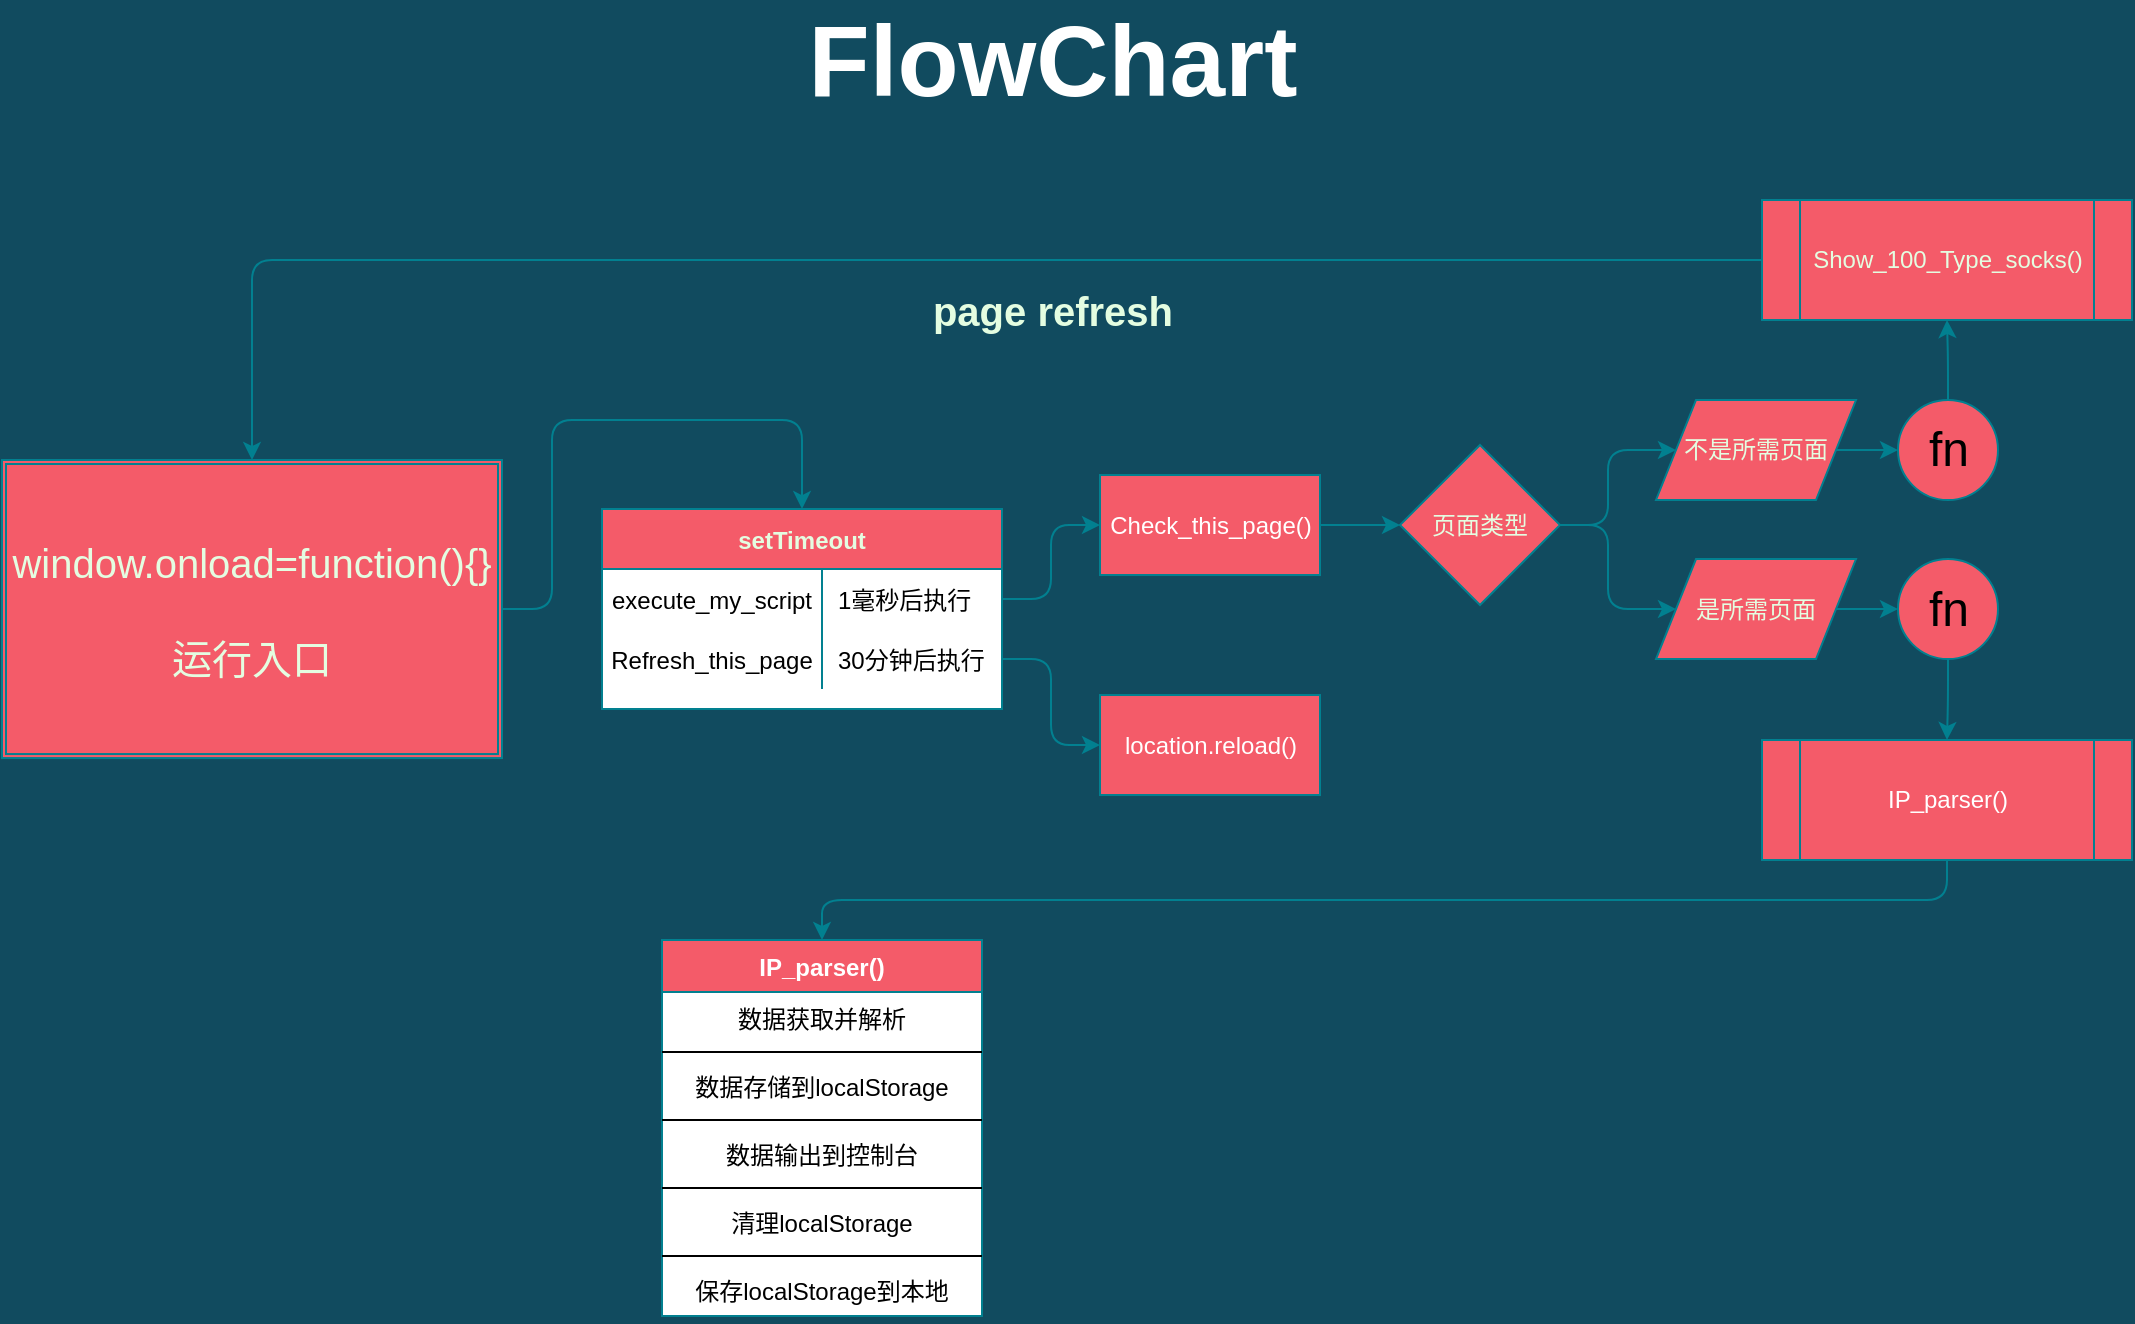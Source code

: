 <mxfile version="13.6.2" type="device"><diagram id="Hlgt5o53gvMyL2Va9By8" name="Page-1"><mxGraphModel dx="2031" dy="1233" grid="1" gridSize="10" guides="1" tooltips="1" connect="1" arrows="1" fold="1" page="1" pageScale="1" pageWidth="1169" pageHeight="827" background="#114B5F" math="0" shadow="0"><root><mxCell id="0"/><mxCell id="1" parent="0"/><mxCell id="nR0snbXBSvQ_aao1KSfC-162" style="edgeStyle=orthogonalEdgeStyle;curved=0;rounded=1;sketch=0;orthogonalLoop=1;jettySize=auto;html=1;exitX=1;exitY=0.5;exitDx=0;exitDy=0;entryX=0.5;entryY=0;entryDx=0;entryDy=0;labelBackgroundColor=none;startSize=26;strokeColor=#028090;fillColor=#F45B69;fontSize=12;fontColor=#000000;" parent="1" source="8cxnuptmULcnrOwa0h_f-19" target="8cxnuptmULcnrOwa0h_f-80" edge="1"><mxGeometry relative="1" as="geometry"/></mxCell><mxCell id="8cxnuptmULcnrOwa0h_f-19" value="window.onload=function(){}&lt;br&gt;&lt;br&gt;运行入口" style="shape=ext;double=1;rounded=0;whiteSpace=wrap;html=1;sketch=0;strokeColor=#028090;fillColor=#F45B69;fontColor=#E4FDE1;align=center;fontSize=20;" parent="1" vertex="1"><mxGeometry x="60" y="280" width="250" height="149.03" as="geometry"/></mxCell><mxCell id="nR0snbXBSvQ_aao1KSfC-14" style="edgeStyle=orthogonalEdgeStyle;curved=0;rounded=1;sketch=0;orthogonalLoop=1;jettySize=auto;html=1;exitX=1;exitY=0.5;exitDx=0;exitDy=0;entryX=0;entryY=0.5;entryDx=0;entryDy=0;strokeColor=#028090;fillColor=#F45B69;fontColor=#E4FDE1;" parent="1" source="8cxnuptmULcnrOwa0h_f-170" target="nR0snbXBSvQ_aao1KSfC-13" edge="1"><mxGeometry relative="1" as="geometry"/></mxCell><mxCell id="8cxnuptmULcnrOwa0h_f-170" value="Check_this_page()" style="html=1;rounded=0;comic=0;sketch=0;strokeColor=#028090;fillColor=#F45B69;align=center;fontColor=#FFFFFF;" parent="1" vertex="1"><mxGeometry x="609" y="287.51" width="110" height="50" as="geometry"/></mxCell><mxCell id="8cxnuptmULcnrOwa0h_f-172" value="location.reload()" style="html=1;rounded=0;comic=0;sketch=0;strokeColor=#028090;fillColor=#F45B69;align=center;fontColor=#FFFFFF;" parent="1" vertex="1"><mxGeometry x="609" y="397.51" width="110" height="50" as="geometry"/></mxCell><mxCell id="nR0snbXBSvQ_aao1KSfC-18" style="edgeStyle=orthogonalEdgeStyle;curved=0;rounded=1;sketch=0;orthogonalLoop=1;jettySize=auto;html=1;exitX=1;exitY=0.5;exitDx=0;exitDy=0;strokeColor=#028090;fillColor=#F45B69;fontColor=#E4FDE1;" parent="1" source="nR0snbXBSvQ_aao1KSfC-13" target="nR0snbXBSvQ_aao1KSfC-16" edge="1"><mxGeometry relative="1" as="geometry"/></mxCell><mxCell id="nR0snbXBSvQ_aao1KSfC-20" style="edgeStyle=orthogonalEdgeStyle;curved=0;rounded=1;sketch=0;orthogonalLoop=1;jettySize=auto;html=1;exitX=1;exitY=0.5;exitDx=0;exitDy=0;strokeColor=#028090;fillColor=#F45B69;fontColor=#E4FDE1;" parent="1" source="nR0snbXBSvQ_aao1KSfC-13" target="nR0snbXBSvQ_aao1KSfC-17" edge="1"><mxGeometry relative="1" as="geometry"/></mxCell><mxCell id="nR0snbXBSvQ_aao1KSfC-13" value="页面类型" style="rhombus;whiteSpace=wrap;html=1;rounded=0;sketch=0;strokeColor=#028090;fillColor=#F45B69;fontColor=#E4FDE1;" parent="1" vertex="1"><mxGeometry x="759" y="272.51" width="80" height="80" as="geometry"/></mxCell><mxCell id="nR0snbXBSvQ_aao1KSfC-24" style="edgeStyle=orthogonalEdgeStyle;curved=0;rounded=1;sketch=0;orthogonalLoop=1;jettySize=auto;html=1;exitX=1;exitY=0.5;exitDx=0;exitDy=0;entryX=0;entryY=0.5;entryDx=0;entryDy=0;entryPerimeter=0;strokeColor=#028090;fillColor=#F45B69;fontColor=#E4FDE1;" parent="1" source="nR0snbXBSvQ_aao1KSfC-16" target="nR0snbXBSvQ_aao1KSfC-21" edge="1"><mxGeometry relative="1" as="geometry"/></mxCell><mxCell id="nR0snbXBSvQ_aao1KSfC-16" value="不是所需页面" style="shape=parallelogram;perimeter=parallelogramPerimeter;whiteSpace=wrap;html=1;dashed=0;rounded=0;sketch=0;strokeColor=#028090;fillColor=#F45B69;fontColor=#E4FDE1;" parent="1" vertex="1"><mxGeometry x="887" y="250" width="100" height="50" as="geometry"/></mxCell><mxCell id="nR0snbXBSvQ_aao1KSfC-29" style="edgeStyle=orthogonalEdgeStyle;curved=0;rounded=1;sketch=0;orthogonalLoop=1;jettySize=auto;html=1;exitX=1;exitY=0.5;exitDx=0;exitDy=0;entryX=0;entryY=0.5;entryDx=0;entryDy=0;entryPerimeter=0;strokeColor=#028090;fillColor=#F45B69;fontColor=#E4FDE1;" parent="1" source="nR0snbXBSvQ_aao1KSfC-17" target="nR0snbXBSvQ_aao1KSfC-22" edge="1"><mxGeometry relative="1" as="geometry"/></mxCell><mxCell id="nR0snbXBSvQ_aao1KSfC-17" value="是所需页面" style="shape=parallelogram;perimeter=parallelogramPerimeter;whiteSpace=wrap;html=1;dashed=0;rounded=0;sketch=0;strokeColor=#028090;fillColor=#F45B69;fontColor=#E4FDE1;" parent="1" vertex="1"><mxGeometry x="887" y="329.51" width="100" height="50" as="geometry"/></mxCell><mxCell id="nR0snbXBSvQ_aao1KSfC-25" style="edgeStyle=orthogonalEdgeStyle;curved=0;rounded=1;sketch=0;orthogonalLoop=1;jettySize=auto;html=1;exitX=0.5;exitY=0;exitDx=0;exitDy=0;exitPerimeter=0;entryX=0.5;entryY=1;entryDx=0;entryDy=0;strokeColor=#028090;fillColor=#F45B69;fontColor=#E4FDE1;" parent="1" source="nR0snbXBSvQ_aao1KSfC-21" target="nR0snbXBSvQ_aao1KSfC-23" edge="1"><mxGeometry relative="1" as="geometry"/></mxCell><mxCell id="nR0snbXBSvQ_aao1KSfC-21" value="fn" style="shape=mxgraph.electrical.abstract.function;html=1;shadow=0;dashed=0;align=center;strokeWidth=1;fontSize=24;rounded=0;sketch=0;fillColor=#F45B69;strokeColor=#028090;" parent="1" vertex="1"><mxGeometry x="1008" y="250" width="50" height="50" as="geometry"/></mxCell><mxCell id="nR0snbXBSvQ_aao1KSfC-33" style="edgeStyle=orthogonalEdgeStyle;curved=0;rounded=1;sketch=0;orthogonalLoop=1;jettySize=auto;html=1;exitX=0.5;exitY=1;exitDx=0;exitDy=0;exitPerimeter=0;entryX=0.5;entryY=0;entryDx=0;entryDy=0;strokeColor=#028090;fillColor=#F45B69;fontSize=12;fontColor=#FFFFFF;" parent="1" source="nR0snbXBSvQ_aao1KSfC-22" target="nR0snbXBSvQ_aao1KSfC-31" edge="1"><mxGeometry relative="1" as="geometry"/></mxCell><mxCell id="nR0snbXBSvQ_aao1KSfC-22" value="fn" style="shape=mxgraph.electrical.abstract.function;html=1;shadow=0;dashed=0;align=center;strokeWidth=1;fontSize=24;rounded=0;sketch=0;fillColor=#F45B69;labelBorderColor=none;labelBackgroundColor=none;strokeColor=#028090;" parent="1" vertex="1"><mxGeometry x="1008" y="329.51" width="50" height="50" as="geometry"/></mxCell><mxCell id="nR0snbXBSvQ_aao1KSfC-191" style="edgeStyle=orthogonalEdgeStyle;curved=0;rounded=1;sketch=0;orthogonalLoop=1;jettySize=auto;html=1;exitX=0;exitY=0.5;exitDx=0;exitDy=0;entryX=0.5;entryY=0;entryDx=0;entryDy=0;labelBackgroundColor=none;startSize=26;strokeColor=#028090;fillColor=#F45B69;fontSize=12;fontColor=#000000;" parent="1" source="nR0snbXBSvQ_aao1KSfC-23" target="8cxnuptmULcnrOwa0h_f-19" edge="1"><mxGeometry relative="1" as="geometry"/></mxCell><mxCell id="nR0snbXBSvQ_aao1KSfC-23" value="Show_100_Type_socks()" style="shape=process;whiteSpace=wrap;html=1;backgroundOutline=1;rounded=0;sketch=0;strokeColor=#028090;fillColor=#F45B69;fontColor=#E4FDE1;" parent="1" vertex="1"><mxGeometry x="940" y="150" width="185" height="60" as="geometry"/></mxCell><mxCell id="nR0snbXBSvQ_aao1KSfC-30" value="page refresh" style="text;html=1;align=center;verticalAlign=middle;resizable=0;points=[];autosize=1;fontColor=#E4FDE1;fontStyle=1;fontSize=20;" parent="1" vertex="1"><mxGeometry x="515" y="190" width="140" height="30" as="geometry"/></mxCell><mxCell id="nR0snbXBSvQ_aao1KSfC-194" style="edgeStyle=orthogonalEdgeStyle;curved=0;rounded=1;sketch=0;orthogonalLoop=1;jettySize=auto;html=1;exitX=0.5;exitY=1;exitDx=0;exitDy=0;entryX=0.5;entryY=0;entryDx=0;entryDy=0;labelBackgroundColor=none;startSize=26;strokeColor=#028090;fillColor=#F45B69;fontSize=12;fontColor=#000000;" parent="1" source="nR0snbXBSvQ_aao1KSfC-31" target="nR0snbXBSvQ_aao1KSfC-140" edge="1"><mxGeometry relative="1" as="geometry"/></mxCell><mxCell id="nR0snbXBSvQ_aao1KSfC-31" value="IP_parser()" style="shape=process;whiteSpace=wrap;html=1;backgroundOutline=1;rounded=0;labelBackgroundColor=none;sketch=0;strokeColor=#028090;fillColor=#F45B69;fontSize=12;fontColor=#FFFFFF;fontStyle=0" parent="1" vertex="1"><mxGeometry x="940" y="420" width="185" height="60" as="geometry"/></mxCell><mxCell id="8cxnuptmULcnrOwa0h_f-80" value="setTimeout" style="shape=table;startSize=30;container=1;collapsible=1;childLayout=tableLayout;fixedRows=1;rowLines=0;fontStyle=1;align=center;resizeLast=1;rounded=0;sketch=0;strokeColor=#028090;fillColor=#F45B69;fontColor=#E4FDE1;swimlaneFillColor=#ffffff;" parent="1" vertex="1"><mxGeometry x="360" y="304.51" width="200" height="100" as="geometry"><mxRectangle x="540" y="160" width="100" height="30" as="alternateBounds"/></mxGeometry></mxCell><mxCell id="8cxnuptmULcnrOwa0h_f-84" value="" style="shape=partialRectangle;collapsible=0;dropTarget=0;pointerEvents=0;fillColor=none;top=0;left=0;bottom=0;right=0;points=[[0,0.5],[1,0.5]];portConstraint=eastwest;strokeColor=#028090;fontColor=#E4FDE1;" parent="8cxnuptmULcnrOwa0h_f-80" vertex="1"><mxGeometry y="30" width="200" height="30" as="geometry"/></mxCell><mxCell id="8cxnuptmULcnrOwa0h_f-106" value="execute_my_script" style="shape=partialRectangle;connectable=0;fillColor=none;top=0;left=0;bottom=0;right=0;editable=1;overflow=hidden;strokeColor=#028090;" parent="8cxnuptmULcnrOwa0h_f-84" vertex="1"><mxGeometry width="110" height="30" as="geometry"/></mxCell><mxCell id="8cxnuptmULcnrOwa0h_f-86" value="1毫秒后执行" style="shape=partialRectangle;connectable=0;fillColor=none;top=0;left=0;bottom=0;right=0;align=left;spacingLeft=6;overflow=hidden;strokeColor=#028090;" parent="8cxnuptmULcnrOwa0h_f-84" vertex="1"><mxGeometry x="110" width="90" height="30" as="geometry"/></mxCell><mxCell id="8cxnuptmULcnrOwa0h_f-100" style="shape=partialRectangle;collapsible=0;dropTarget=0;pointerEvents=0;fillColor=none;top=0;left=0;bottom=0;right=0;points=[[0,0.5],[1,0.5]];portConstraint=eastwest;flipH=1;strokeColor=#028090;fontColor=#E4FDE1;" parent="8cxnuptmULcnrOwa0h_f-80" vertex="1"><mxGeometry y="60" width="200" height="30" as="geometry"/></mxCell><mxCell id="8cxnuptmULcnrOwa0h_f-107" value="Refresh_this_page" style="shape=partialRectangle;connectable=0;fillColor=none;top=0;left=0;bottom=0;right=0;editable=1;overflow=hidden;strokeColor=#028090;" parent="8cxnuptmULcnrOwa0h_f-100" vertex="1"><mxGeometry width="110" height="30" as="geometry"/></mxCell><mxCell id="8cxnuptmULcnrOwa0h_f-102" value="30分钟后执行" style="shape=partialRectangle;connectable=0;fillColor=none;top=0;left=0;bottom=0;right=0;align=left;spacingLeft=6;overflow=hidden;flipV=0;flipH=1;shadow=0;sketch=0;strokeColor=#028090;" parent="8cxnuptmULcnrOwa0h_f-100" vertex="1"><mxGeometry x="110" width="90" height="30" as="geometry"/></mxCell><mxCell id="nR0snbXBSvQ_aao1KSfC-140" value="IP_parser()" style="swimlane;fontStyle=1;align=center;verticalAlign=top;childLayout=stackLayout;horizontal=1;startSize=26;horizontalStack=0;resizeParent=1;resizeParentMax=0;resizeLast=0;collapsible=1;marginBottom=0;rounded=0;sketch=0;strokeColor=#028090;fillColor=#F45B69;swimlaneFillColor=#ffffff;fontColor=#FFFFFF;" parent="1" vertex="1"><mxGeometry x="390" y="520" width="160" height="188" as="geometry"/></mxCell><mxCell id="nR0snbXBSvQ_aao1KSfC-141" value="数据获取并解析" style="text;strokeColor=none;fillColor=none;align=center;verticalAlign=top;spacingLeft=4;spacingRight=4;overflow=hidden;rotatable=0;points=[[0,0.5],[1,0.5]];portConstraint=eastwest;rounded=0;sketch=0;fontColor=#000000;" parent="nR0snbXBSvQ_aao1KSfC-140" vertex="1"><mxGeometry y="26" width="160" height="26" as="geometry"/></mxCell><mxCell id="nR0snbXBSvQ_aao1KSfC-142" value="" style="line;strokeWidth=1;fillColor=none;align=center;verticalAlign=middle;spacingTop=-1;spacingLeft=3;spacingRight=3;rotatable=0;labelPosition=right;points=[];portConstraint=eastwest;" parent="nR0snbXBSvQ_aao1KSfC-140" vertex="1"><mxGeometry y="52" width="160" height="8" as="geometry"/></mxCell><mxCell id="nR0snbXBSvQ_aao1KSfC-143" value="数据存储到localStorage" style="text;strokeColor=none;fillColor=none;align=center;verticalAlign=top;spacingLeft=4;spacingRight=4;overflow=hidden;rotatable=0;points=[[0,0.5],[1,0.5]];portConstraint=eastwest;" parent="nR0snbXBSvQ_aao1KSfC-140" vertex="1"><mxGeometry y="60" width="160" height="26" as="geometry"/></mxCell><mxCell id="nR0snbXBSvQ_aao1KSfC-149" value="" style="line;strokeWidth=1;fillColor=none;align=center;verticalAlign=middle;spacingTop=-1;spacingLeft=3;spacingRight=3;rotatable=0;labelPosition=right;points=[];portConstraint=eastwest;" parent="nR0snbXBSvQ_aao1KSfC-140" vertex="1"><mxGeometry y="86" width="160" height="8" as="geometry"/></mxCell><mxCell id="nR0snbXBSvQ_aao1KSfC-144" value="数据输出到控制台" style="text;strokeColor=none;fillColor=none;align=center;verticalAlign=top;spacingLeft=4;spacingRight=4;overflow=hidden;rotatable=0;points=[[0,0.5],[1,0.5]];portConstraint=eastwest;rounded=0;labelBackgroundColor=none;sketch=0;fontSize=12;" parent="nR0snbXBSvQ_aao1KSfC-140" vertex="1"><mxGeometry y="94" width="160" height="26" as="geometry"/></mxCell><mxCell id="nR0snbXBSvQ_aao1KSfC-152" value="" style="line;strokeWidth=1;fillColor=none;align=center;verticalAlign=middle;spacingTop=-1;spacingLeft=3;spacingRight=3;rotatable=0;labelPosition=right;points=[];portConstraint=eastwest;" parent="nR0snbXBSvQ_aao1KSfC-140" vertex="1"><mxGeometry y="120" width="160" height="8" as="geometry"/></mxCell><mxCell id="nR0snbXBSvQ_aao1KSfC-151" value="清理localStorage" style="text;strokeColor=none;fillColor=none;align=center;verticalAlign=top;spacingLeft=4;spacingRight=4;overflow=hidden;rotatable=0;points=[[0,0.5],[1,0.5]];portConstraint=eastwest;rounded=0;sketch=0;startSize=26;fontColor=#000000;" parent="nR0snbXBSvQ_aao1KSfC-140" vertex="1"><mxGeometry y="128" width="160" height="26" as="geometry"/></mxCell><mxCell id="nR0snbXBSvQ_aao1KSfC-150" value="" style="line;strokeWidth=1;fillColor=none;align=center;verticalAlign=middle;spacingTop=-1;spacingLeft=3;spacingRight=3;rotatable=0;labelPosition=right;points=[];portConstraint=eastwest;" parent="nR0snbXBSvQ_aao1KSfC-140" vertex="1"><mxGeometry y="154" width="160" height="8" as="geometry"/></mxCell><mxCell id="nR0snbXBSvQ_aao1KSfC-145" value="保存localStorage到本地" style="text;strokeColor=none;fillColor=none;align=center;verticalAlign=top;spacingLeft=4;spacingRight=4;overflow=hidden;rotatable=0;points=[[0,0.5],[1,0.5]];portConstraint=eastwest;rounded=0;labelBackgroundColor=none;sketch=0;fontSize=12;" parent="nR0snbXBSvQ_aao1KSfC-140" vertex="1"><mxGeometry y="162" width="160" height="26" as="geometry"/></mxCell><mxCell id="nR0snbXBSvQ_aao1KSfC-163" style="edgeStyle=orthogonalEdgeStyle;curved=0;rounded=1;sketch=0;orthogonalLoop=1;jettySize=auto;html=1;exitX=1;exitY=0.5;exitDx=0;exitDy=0;entryX=0;entryY=0.5;entryDx=0;entryDy=0;labelBackgroundColor=none;startSize=26;strokeColor=#028090;fillColor=#F45B69;fontSize=12;fontColor=#000000;" parent="1" source="8cxnuptmULcnrOwa0h_f-84" target="8cxnuptmULcnrOwa0h_f-170" edge="1"><mxGeometry relative="1" as="geometry"/></mxCell><mxCell id="nR0snbXBSvQ_aao1KSfC-164" style="edgeStyle=orthogonalEdgeStyle;curved=0;rounded=1;sketch=0;orthogonalLoop=1;jettySize=auto;html=1;exitX=1;exitY=0.5;exitDx=0;exitDy=0;entryX=0;entryY=0.5;entryDx=0;entryDy=0;labelBackgroundColor=none;startSize=26;strokeColor=#028090;fillColor=#F45B69;fontSize=12;fontColor=#000000;" parent="1" source="8cxnuptmULcnrOwa0h_f-100" target="8cxnuptmULcnrOwa0h_f-172" edge="1"><mxGeometry relative="1" as="geometry"/></mxCell><mxCell id="sC-Qfva1QjRw7bM2MR35-1" value="&lt;font size=&quot;1&quot; color=&quot;#ffffff&quot;&gt;&lt;b style=&quot;font-size: 50px&quot;&gt;FlowChart&lt;/b&gt;&lt;/font&gt;" style="text;html=1;align=center;verticalAlign=middle;resizable=0;points=[];autosize=1;" vertex="1" parent="1"><mxGeometry x="455" y="65" width="260" height="30" as="geometry"/></mxCell></root></mxGraphModel></diagram></mxfile>